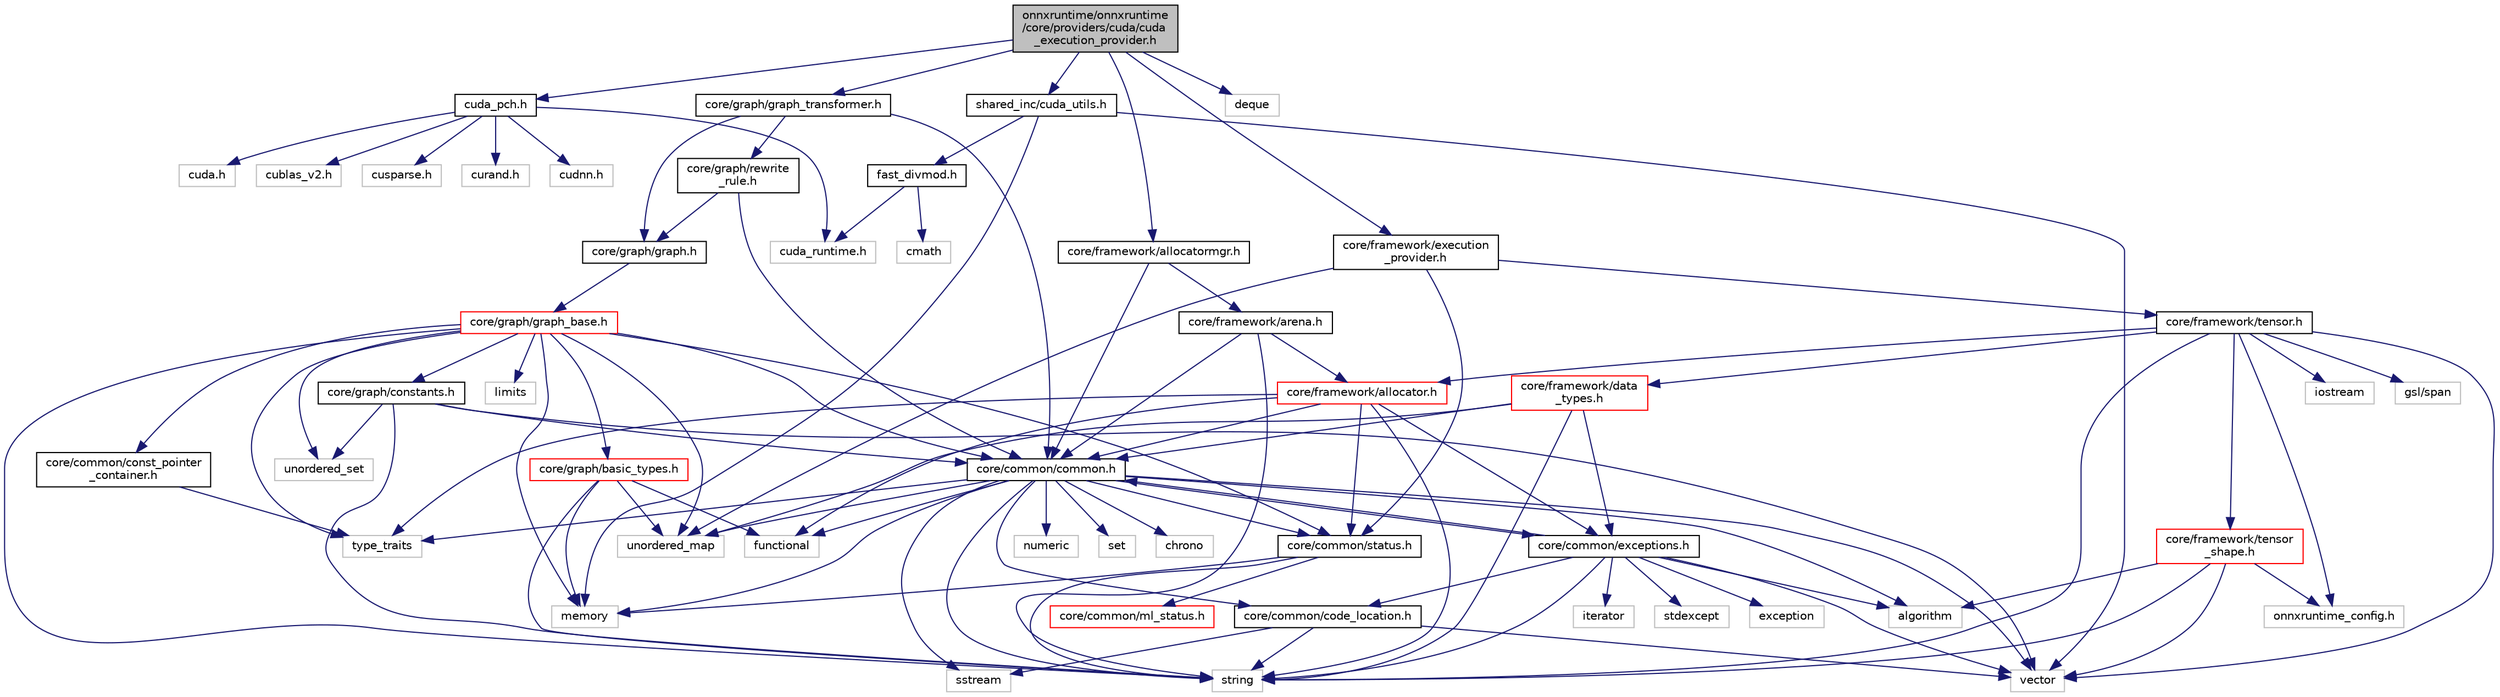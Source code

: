 digraph "onnxruntime/onnxruntime/core/providers/cuda/cuda_execution_provider.h"
{
  edge [fontname="Helvetica",fontsize="10",labelfontname="Helvetica",labelfontsize="10"];
  node [fontname="Helvetica",fontsize="10",shape=record];
  Node0 [label="onnxruntime/onnxruntime\l/core/providers/cuda/cuda\l_execution_provider.h",height=0.2,width=0.4,color="black", fillcolor="grey75", style="filled", fontcolor="black"];
  Node0 -> Node1 [color="midnightblue",fontsize="10",style="solid"];
  Node1 [label="cuda_pch.h",height=0.2,width=0.4,color="black", fillcolor="white", style="filled",URL="$cuda__pch_8h.html"];
  Node1 -> Node2 [color="midnightblue",fontsize="10",style="solid"];
  Node2 [label="cuda.h",height=0.2,width=0.4,color="grey75", fillcolor="white", style="filled"];
  Node1 -> Node3 [color="midnightblue",fontsize="10",style="solid"];
  Node3 [label="cuda_runtime.h",height=0.2,width=0.4,color="grey75", fillcolor="white", style="filled"];
  Node1 -> Node4 [color="midnightblue",fontsize="10",style="solid"];
  Node4 [label="cublas_v2.h",height=0.2,width=0.4,color="grey75", fillcolor="white", style="filled"];
  Node1 -> Node5 [color="midnightblue",fontsize="10",style="solid"];
  Node5 [label="cusparse.h",height=0.2,width=0.4,color="grey75", fillcolor="white", style="filled"];
  Node1 -> Node6 [color="midnightblue",fontsize="10",style="solid"];
  Node6 [label="curand.h",height=0.2,width=0.4,color="grey75", fillcolor="white", style="filled"];
  Node1 -> Node7 [color="midnightblue",fontsize="10",style="solid"];
  Node7 [label="cudnn.h",height=0.2,width=0.4,color="grey75", fillcolor="white", style="filled"];
  Node0 -> Node8 [color="midnightblue",fontsize="10",style="solid"];
  Node8 [label="core/graph/graph_transformer.h",height=0.2,width=0.4,color="black", fillcolor="white", style="filled",URL="$graph__transformer_8h.html"];
  Node8 -> Node9 [color="midnightblue",fontsize="10",style="solid"];
  Node9 [label="core/common/common.h",height=0.2,width=0.4,color="black", fillcolor="white", style="filled",URL="$include_2onnxruntime_2core_2common_2common_8h.html"];
  Node9 -> Node10 [color="midnightblue",fontsize="10",style="solid"];
  Node10 [label="algorithm",height=0.2,width=0.4,color="grey75", fillcolor="white", style="filled"];
  Node9 -> Node11 [color="midnightblue",fontsize="10",style="solid"];
  Node11 [label="functional",height=0.2,width=0.4,color="grey75", fillcolor="white", style="filled"];
  Node9 -> Node12 [color="midnightblue",fontsize="10",style="solid"];
  Node12 [label="memory",height=0.2,width=0.4,color="grey75", fillcolor="white", style="filled"];
  Node9 -> Node13 [color="midnightblue",fontsize="10",style="solid"];
  Node13 [label="numeric",height=0.2,width=0.4,color="grey75", fillcolor="white", style="filled"];
  Node9 -> Node14 [color="midnightblue",fontsize="10",style="solid"];
  Node14 [label="set",height=0.2,width=0.4,color="grey75", fillcolor="white", style="filled"];
  Node9 -> Node15 [color="midnightblue",fontsize="10",style="solid"];
  Node15 [label="sstream",height=0.2,width=0.4,color="grey75", fillcolor="white", style="filled"];
  Node9 -> Node16 [color="midnightblue",fontsize="10",style="solid"];
  Node16 [label="string",height=0.2,width=0.4,color="grey75", fillcolor="white", style="filled"];
  Node9 -> Node17 [color="midnightblue",fontsize="10",style="solid"];
  Node17 [label="type_traits",height=0.2,width=0.4,color="grey75", fillcolor="white", style="filled"];
  Node9 -> Node18 [color="midnightblue",fontsize="10",style="solid"];
  Node18 [label="unordered_map",height=0.2,width=0.4,color="grey75", fillcolor="white", style="filled"];
  Node9 -> Node19 [color="midnightblue",fontsize="10",style="solid"];
  Node19 [label="vector",height=0.2,width=0.4,color="grey75", fillcolor="white", style="filled"];
  Node9 -> Node20 [color="midnightblue",fontsize="10",style="solid"];
  Node20 [label="chrono",height=0.2,width=0.4,color="grey75", fillcolor="white", style="filled"];
  Node9 -> Node21 [color="midnightblue",fontsize="10",style="solid"];
  Node21 [label="core/common/code_location.h",height=0.2,width=0.4,color="black", fillcolor="white", style="filled",URL="$code__location_8h.html"];
  Node21 -> Node15 [color="midnightblue",fontsize="10",style="solid"];
  Node21 -> Node16 [color="midnightblue",fontsize="10",style="solid"];
  Node21 -> Node19 [color="midnightblue",fontsize="10",style="solid"];
  Node9 -> Node22 [color="midnightblue",fontsize="10",style="solid"];
  Node22 [label="core/common/exceptions.h",height=0.2,width=0.4,color="black", fillcolor="white", style="filled",URL="$exceptions_8h.html"];
  Node22 -> Node10 [color="midnightblue",fontsize="10",style="solid"];
  Node22 -> Node23 [color="midnightblue",fontsize="10",style="solid"];
  Node23 [label="exception",height=0.2,width=0.4,color="grey75", fillcolor="white", style="filled"];
  Node22 -> Node24 [color="midnightblue",fontsize="10",style="solid"];
  Node24 [label="iterator",height=0.2,width=0.4,color="grey75", fillcolor="white", style="filled"];
  Node22 -> Node25 [color="midnightblue",fontsize="10",style="solid"];
  Node25 [label="stdexcept",height=0.2,width=0.4,color="grey75", fillcolor="white", style="filled"];
  Node22 -> Node16 [color="midnightblue",fontsize="10",style="solid"];
  Node22 -> Node19 [color="midnightblue",fontsize="10",style="solid"];
  Node22 -> Node9 [color="midnightblue",fontsize="10",style="solid"];
  Node22 -> Node21 [color="midnightblue",fontsize="10",style="solid"];
  Node9 -> Node26 [color="midnightblue",fontsize="10",style="solid"];
  Node26 [label="core/common/status.h",height=0.2,width=0.4,color="black", fillcolor="white", style="filled",URL="$status_8h.html"];
  Node26 -> Node12 [color="midnightblue",fontsize="10",style="solid"];
  Node26 -> Node16 [color="midnightblue",fontsize="10",style="solid"];
  Node26 -> Node27 [color="midnightblue",fontsize="10",style="solid"];
  Node27 [label="core/common/ml_status.h",height=0.2,width=0.4,color="red", fillcolor="white", style="filled",URL="$ml__status_8h.html"];
  Node8 -> Node29 [color="midnightblue",fontsize="10",style="solid"];
  Node29 [label="core/graph/graph.h",height=0.2,width=0.4,color="black", fillcolor="white", style="filled",URL="$graph_8h.html"];
  Node29 -> Node30 [color="midnightblue",fontsize="10",style="solid"];
  Node30 [label="core/graph/graph_base.h",height=0.2,width=0.4,color="red", fillcolor="white", style="filled",URL="$graph__base_8h.html"];
  Node30 -> Node31 [color="midnightblue",fontsize="10",style="solid"];
  Node31 [label="limits",height=0.2,width=0.4,color="grey75", fillcolor="white", style="filled"];
  Node30 -> Node12 [color="midnightblue",fontsize="10",style="solid"];
  Node30 -> Node16 [color="midnightblue",fontsize="10",style="solid"];
  Node30 -> Node17 [color="midnightblue",fontsize="10",style="solid"];
  Node30 -> Node18 [color="midnightblue",fontsize="10",style="solid"];
  Node30 -> Node32 [color="midnightblue",fontsize="10",style="solid"];
  Node32 [label="unordered_set",height=0.2,width=0.4,color="grey75", fillcolor="white", style="filled"];
  Node30 -> Node9 [color="midnightblue",fontsize="10",style="solid"];
  Node30 -> Node33 [color="midnightblue",fontsize="10",style="solid"];
  Node33 [label="core/common/const_pointer\l_container.h",height=0.2,width=0.4,color="black", fillcolor="white", style="filled",URL="$const__pointer__container_8h.html"];
  Node33 -> Node17 [color="midnightblue",fontsize="10",style="solid"];
  Node30 -> Node26 [color="midnightblue",fontsize="10",style="solid"];
  Node30 -> Node34 [color="midnightblue",fontsize="10",style="solid"];
  Node34 [label="core/graph/basic_types.h",height=0.2,width=0.4,color="red", fillcolor="white", style="filled",URL="$basic__types_8h.html"];
  Node34 -> Node18 [color="midnightblue",fontsize="10",style="solid"];
  Node34 -> Node16 [color="midnightblue",fontsize="10",style="solid"];
  Node34 -> Node12 [color="midnightblue",fontsize="10",style="solid"];
  Node34 -> Node11 [color="midnightblue",fontsize="10",style="solid"];
  Node30 -> Node35 [color="midnightblue",fontsize="10",style="solid"];
  Node35 [label="core/graph/constants.h",height=0.2,width=0.4,color="black", fillcolor="white", style="filled",URL="$constants_8h.html"];
  Node35 -> Node16 [color="midnightblue",fontsize="10",style="solid"];
  Node35 -> Node32 [color="midnightblue",fontsize="10",style="solid"];
  Node35 -> Node19 [color="midnightblue",fontsize="10",style="solid"];
  Node35 -> Node9 [color="midnightblue",fontsize="10",style="solid"];
  Node8 -> Node44 [color="midnightblue",fontsize="10",style="solid"];
  Node44 [label="core/graph/rewrite\l_rule.h",height=0.2,width=0.4,color="black", fillcolor="white", style="filled",URL="$rewrite__rule_8h.html"];
  Node44 -> Node9 [color="midnightblue",fontsize="10",style="solid"];
  Node44 -> Node29 [color="midnightblue",fontsize="10",style="solid"];
  Node0 -> Node45 [color="midnightblue",fontsize="10",style="solid"];
  Node45 [label="core/framework/allocatormgr.h",height=0.2,width=0.4,color="black", fillcolor="white", style="filled",URL="$allocatormgr_8h.html"];
  Node45 -> Node9 [color="midnightblue",fontsize="10",style="solid"];
  Node45 -> Node46 [color="midnightblue",fontsize="10",style="solid"];
  Node46 [label="core/framework/arena.h",height=0.2,width=0.4,color="black", fillcolor="white", style="filled",URL="$arena_8h.html"];
  Node46 -> Node16 [color="midnightblue",fontsize="10",style="solid"];
  Node46 -> Node9 [color="midnightblue",fontsize="10",style="solid"];
  Node46 -> Node47 [color="midnightblue",fontsize="10",style="solid"];
  Node47 [label="core/framework/allocator.h",height=0.2,width=0.4,color="red", fillcolor="white", style="filled",URL="$framework_2allocator_8h.html"];
  Node47 -> Node11 [color="midnightblue",fontsize="10",style="solid"];
  Node47 -> Node16 [color="midnightblue",fontsize="10",style="solid"];
  Node47 -> Node17 [color="midnightblue",fontsize="10",style="solid"];
  Node47 -> Node9 [color="midnightblue",fontsize="10",style="solid"];
  Node47 -> Node22 [color="midnightblue",fontsize="10",style="solid"];
  Node47 -> Node26 [color="midnightblue",fontsize="10",style="solid"];
  Node0 -> Node57 [color="midnightblue",fontsize="10",style="solid"];
  Node57 [label="core/framework/execution\l_provider.h",height=0.2,width=0.4,color="black", fillcolor="white", style="filled",URL="$execution__provider_8h.html"];
  Node57 -> Node18 [color="midnightblue",fontsize="10",style="solid"];
  Node57 -> Node26 [color="midnightblue",fontsize="10",style="solid"];
  Node57 -> Node58 [color="midnightblue",fontsize="10",style="solid"];
  Node58 [label="core/framework/tensor.h",height=0.2,width=0.4,color="black", fillcolor="white", style="filled",URL="$tensor_8h.html"];
  Node58 -> Node59 [color="midnightblue",fontsize="10",style="solid"];
  Node59 [label="iostream",height=0.2,width=0.4,color="grey75", fillcolor="white", style="filled"];
  Node58 -> Node16 [color="midnightblue",fontsize="10",style="solid"];
  Node58 -> Node19 [color="midnightblue",fontsize="10",style="solid"];
  Node58 -> Node60 [color="midnightblue",fontsize="10",style="solid"];
  Node60 [label="gsl/span",height=0.2,width=0.4,color="grey75", fillcolor="white", style="filled"];
  Node58 -> Node47 [color="midnightblue",fontsize="10",style="solid"];
  Node58 -> Node61 [color="midnightblue",fontsize="10",style="solid"];
  Node61 [label="core/framework/data\l_types.h",height=0.2,width=0.4,color="red", fillcolor="white", style="filled",URL="$data__types_8h.html"];
  Node61 -> Node16 [color="midnightblue",fontsize="10",style="solid"];
  Node61 -> Node18 [color="midnightblue",fontsize="10",style="solid"];
  Node61 -> Node9 [color="midnightblue",fontsize="10",style="solid"];
  Node61 -> Node22 [color="midnightblue",fontsize="10",style="solid"];
  Node58 -> Node62 [color="midnightblue",fontsize="10",style="solid"];
  Node62 [label="core/framework/tensor\l_shape.h",height=0.2,width=0.4,color="red", fillcolor="white", style="filled",URL="$tensor__shape_8h.html"];
  Node62 -> Node19 [color="midnightblue",fontsize="10",style="solid"];
  Node62 -> Node10 [color="midnightblue",fontsize="10",style="solid"];
  Node62 -> Node16 [color="midnightblue",fontsize="10",style="solid"];
  Node62 -> Node64 [color="midnightblue",fontsize="10",style="solid"];
  Node64 [label="onnxruntime_config.h",height=0.2,width=0.4,color="grey75", fillcolor="white", style="filled"];
  Node58 -> Node64 [color="midnightblue",fontsize="10",style="solid"];
  Node0 -> Node65 [color="midnightblue",fontsize="10",style="solid"];
  Node65 [label="shared_inc/cuda_utils.h",height=0.2,width=0.4,color="black", fillcolor="white", style="filled",URL="$cuda__utils_8h.html"];
  Node65 -> Node12 [color="midnightblue",fontsize="10",style="solid"];
  Node65 -> Node19 [color="midnightblue",fontsize="10",style="solid"];
  Node65 -> Node66 [color="midnightblue",fontsize="10",style="solid"];
  Node66 [label="fast_divmod.h",height=0.2,width=0.4,color="black", fillcolor="white", style="filled",URL="$fast__divmod_8h.html"];
  Node66 -> Node3 [color="midnightblue",fontsize="10",style="solid"];
  Node66 -> Node67 [color="midnightblue",fontsize="10",style="solid"];
  Node67 [label="cmath",height=0.2,width=0.4,color="grey75", fillcolor="white", style="filled"];
  Node0 -> Node68 [color="midnightblue",fontsize="10",style="solid"];
  Node68 [label="deque",height=0.2,width=0.4,color="grey75", fillcolor="white", style="filled"];
}
